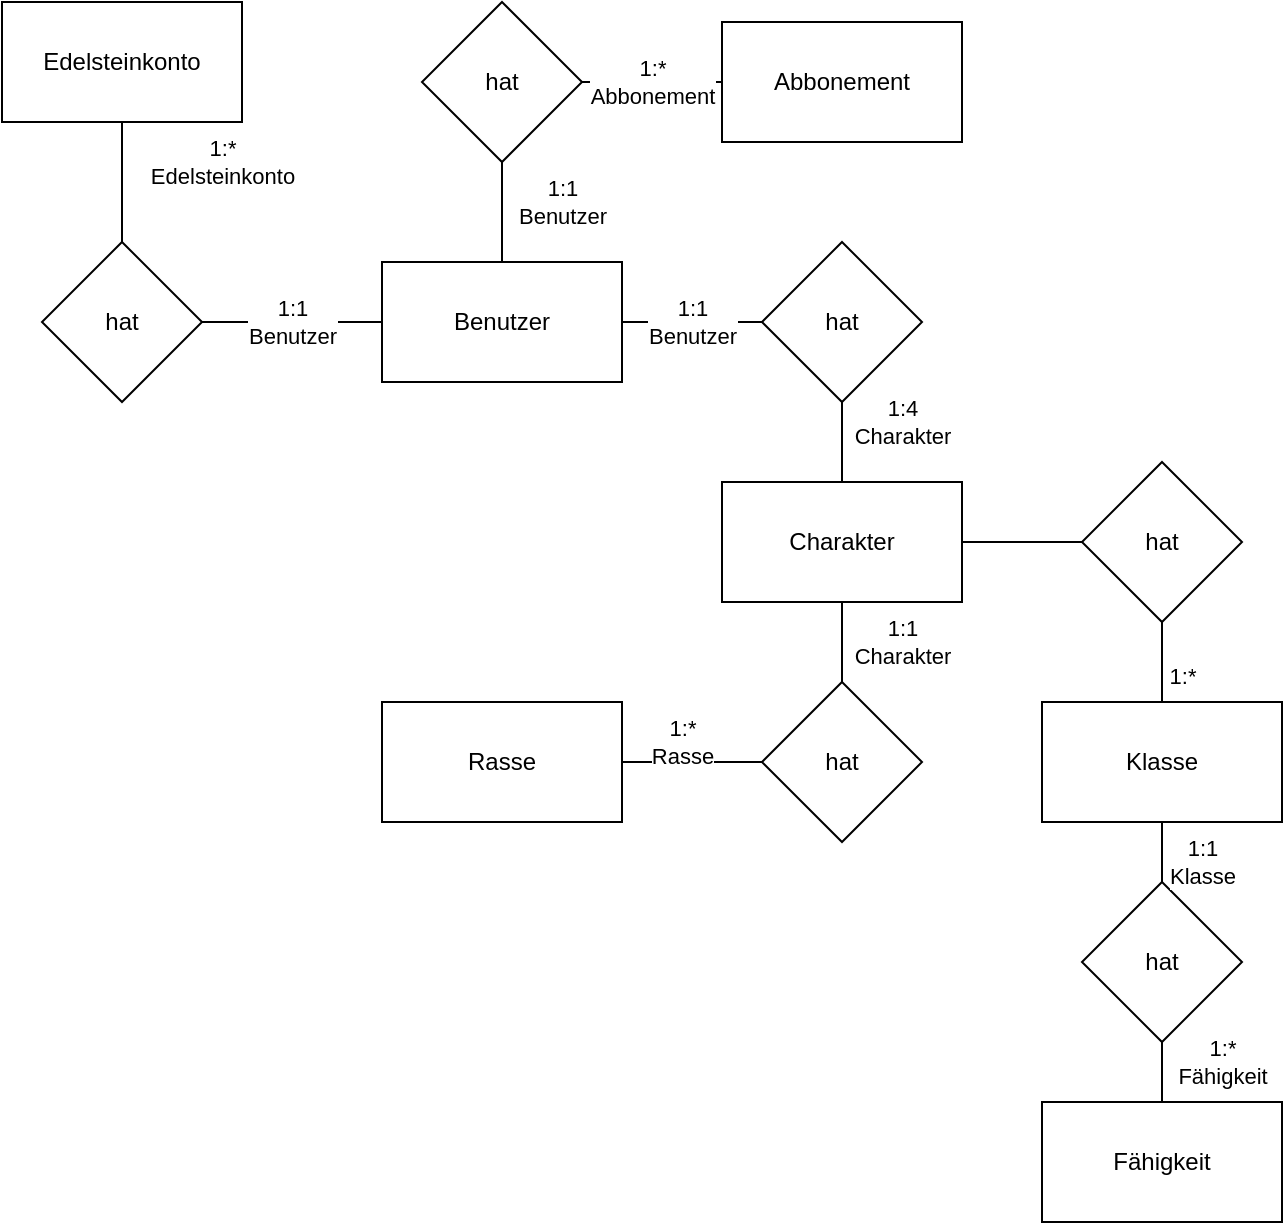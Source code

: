 <mxfile version="13.7.9" type="github">
  <diagram id="R2lEEEUBdFMjLlhIrx00" name="Page-1">
    <mxGraphModel dx="1021" dy="698" grid="1" gridSize="10" guides="1" tooltips="1" connect="1" arrows="1" fold="1" page="1" pageScale="1" pageWidth="3300" pageHeight="4681" math="0" shadow="0" extFonts="Permanent Marker^https://fonts.googleapis.com/css?family=Permanent+Marker">
      <root>
        <mxCell id="0" />
        <mxCell id="1" parent="0" />
        <mxCell id="gQS0ssksXqVUAEV0KZNm-1" value="Benutzer" style="rounded=0;whiteSpace=wrap;html=1;" vertex="1" parent="1">
          <mxGeometry x="230" y="170" width="120" height="60" as="geometry" />
        </mxCell>
        <mxCell id="gQS0ssksXqVUAEV0KZNm-2" value="hat" style="rhombus;whiteSpace=wrap;html=1;" vertex="1" parent="1">
          <mxGeometry x="420" y="160" width="80" height="80" as="geometry" />
        </mxCell>
        <mxCell id="gQS0ssksXqVUAEV0KZNm-3" value="1:1&lt;br&gt;Benutzer" style="endArrow=none;html=1;entryX=0;entryY=0.5;entryDx=0;entryDy=0;exitX=1;exitY=0.5;exitDx=0;exitDy=0;" edge="1" parent="1" source="gQS0ssksXqVUAEV0KZNm-1" target="gQS0ssksXqVUAEV0KZNm-2">
          <mxGeometry width="50" height="50" relative="1" as="geometry">
            <mxPoint x="360" y="200" as="sourcePoint" />
            <mxPoint x="450" y="210" as="targetPoint" />
            <Array as="points">
              <mxPoint x="380" y="200" />
            </Array>
          </mxGeometry>
        </mxCell>
        <mxCell id="gQS0ssksXqVUAEV0KZNm-4" value="Abbonement" style="rounded=0;whiteSpace=wrap;html=1;" vertex="1" parent="1">
          <mxGeometry x="400" y="50" width="120" height="60" as="geometry" />
        </mxCell>
        <mxCell id="gQS0ssksXqVUAEV0KZNm-7" value="1:*&lt;br&gt;Abbonement" style="endArrow=none;html=1;entryX=0;entryY=0.5;entryDx=0;entryDy=0;exitX=1;exitY=0.5;exitDx=0;exitDy=0;" edge="1" parent="1" source="gQS0ssksXqVUAEV0KZNm-25" target="gQS0ssksXqVUAEV0KZNm-4">
          <mxGeometry width="50" height="50" relative="1" as="geometry">
            <mxPoint x="400" y="250" as="sourcePoint" />
            <mxPoint x="450" y="200" as="targetPoint" />
          </mxGeometry>
        </mxCell>
        <mxCell id="gQS0ssksXqVUAEV0KZNm-9" value="Edelsteinkonto" style="rounded=0;whiteSpace=wrap;html=1;" vertex="1" parent="1">
          <mxGeometry x="40" y="40" width="120" height="60" as="geometry" />
        </mxCell>
        <mxCell id="gQS0ssksXqVUAEV0KZNm-11" value="1:*&lt;br&gt;Edelsteinkonto" style="endArrow=none;html=1;exitX=0.5;exitY=1;exitDx=0;exitDy=0;entryX=0.5;entryY=0;entryDx=0;entryDy=0;" edge="1" parent="1" source="gQS0ssksXqVUAEV0KZNm-9" target="gQS0ssksXqVUAEV0KZNm-26">
          <mxGeometry x="-0.333" y="50" width="50" height="50" relative="1" as="geometry">
            <mxPoint x="460" y="120" as="sourcePoint" />
            <mxPoint x="460" y="160" as="targetPoint" />
            <mxPoint as="offset" />
          </mxGeometry>
        </mxCell>
        <mxCell id="gQS0ssksXqVUAEV0KZNm-12" value="1:4&lt;br&gt;Charakter" style="endArrow=none;html=1;entryX=0.5;entryY=1;entryDx=0;entryDy=0;exitX=0.5;exitY=0;exitDx=0;exitDy=0;" edge="1" parent="1" source="gQS0ssksXqVUAEV0KZNm-13" target="gQS0ssksXqVUAEV0KZNm-2">
          <mxGeometry x="0.5" y="-30" width="50" height="50" relative="1" as="geometry">
            <mxPoint x="460" y="130" as="sourcePoint" />
            <mxPoint x="450" y="200" as="targetPoint" />
            <mxPoint as="offset" />
          </mxGeometry>
        </mxCell>
        <mxCell id="gQS0ssksXqVUAEV0KZNm-13" value="Charakter" style="rounded=0;whiteSpace=wrap;html=1;" vertex="1" parent="1">
          <mxGeometry x="400" y="280" width="120" height="60" as="geometry" />
        </mxCell>
        <mxCell id="gQS0ssksXqVUAEV0KZNm-14" value="Rasse" style="rounded=0;whiteSpace=wrap;html=1;" vertex="1" parent="1">
          <mxGeometry x="230" y="390" width="120" height="60" as="geometry" />
        </mxCell>
        <mxCell id="gQS0ssksXqVUAEV0KZNm-15" value="Fähigkeit" style="rounded=0;whiteSpace=wrap;html=1;" vertex="1" parent="1">
          <mxGeometry x="560" y="590" width="120" height="60" as="geometry" />
        </mxCell>
        <mxCell id="gQS0ssksXqVUAEV0KZNm-16" value="Klasse" style="rounded=0;whiteSpace=wrap;html=1;" vertex="1" parent="1">
          <mxGeometry x="560" y="390" width="120" height="60" as="geometry" />
        </mxCell>
        <mxCell id="gQS0ssksXqVUAEV0KZNm-17" value="1:*" style="endArrow=none;html=1;exitX=0.5;exitY=1;exitDx=0;exitDy=0;" edge="1" parent="1" source="gQS0ssksXqVUAEV0KZNm-24" target="gQS0ssksXqVUAEV0KZNm-16">
          <mxGeometry x="0.333" y="10" width="50" height="50" relative="1" as="geometry">
            <mxPoint x="370" y="370" as="sourcePoint" />
            <mxPoint x="420" y="320" as="targetPoint" />
            <mxPoint as="offset" />
          </mxGeometry>
        </mxCell>
        <mxCell id="gQS0ssksXqVUAEV0KZNm-18" value="1:*&lt;br&gt;Fähigkeit" style="endArrow=none;html=1;entryX=0.5;entryY=1;entryDx=0;entryDy=0;" edge="1" parent="1" source="gQS0ssksXqVUAEV0KZNm-15" target="gQS0ssksXqVUAEV0KZNm-20">
          <mxGeometry x="0.333" y="-30" width="50" height="50" relative="1" as="geometry">
            <mxPoint x="370" y="370" as="sourcePoint" />
            <mxPoint x="580" y="390" as="targetPoint" />
            <mxPoint as="offset" />
          </mxGeometry>
        </mxCell>
        <mxCell id="gQS0ssksXqVUAEV0KZNm-19" value="1:*&lt;br&gt;Rasse" style="endArrow=none;html=1;entryX=0;entryY=0.5;entryDx=0;entryDy=0;exitX=1;exitY=0.5;exitDx=0;exitDy=0;" edge="1" parent="1" source="gQS0ssksXqVUAEV0KZNm-14" target="gQS0ssksXqVUAEV0KZNm-22">
          <mxGeometry x="-0.143" y="10" width="50" height="50" relative="1" as="geometry">
            <mxPoint x="370" y="370" as="sourcePoint" />
            <mxPoint x="420" y="320" as="targetPoint" />
            <mxPoint as="offset" />
          </mxGeometry>
        </mxCell>
        <mxCell id="gQS0ssksXqVUAEV0KZNm-20" value="hat" style="rhombus;whiteSpace=wrap;html=1;" vertex="1" parent="1">
          <mxGeometry x="580" y="480" width="80" height="80" as="geometry" />
        </mxCell>
        <mxCell id="gQS0ssksXqVUAEV0KZNm-21" value="1:1&lt;br&gt;Klasse" style="endArrow=none;html=1;entryX=0.5;entryY=0;entryDx=0;entryDy=0;exitX=0.5;exitY=1;exitDx=0;exitDy=0;" edge="1" parent="1" source="gQS0ssksXqVUAEV0KZNm-16" target="gQS0ssksXqVUAEV0KZNm-20">
          <mxGeometry x="0.333" y="20" width="50" height="50" relative="1" as="geometry">
            <mxPoint x="370" y="450" as="sourcePoint" />
            <mxPoint x="616" y="386" as="targetPoint" />
            <Array as="points" />
            <mxPoint as="offset" />
          </mxGeometry>
        </mxCell>
        <mxCell id="gQS0ssksXqVUAEV0KZNm-22" value="hat" style="rhombus;whiteSpace=wrap;html=1;" vertex="1" parent="1">
          <mxGeometry x="420" y="380" width="80" height="80" as="geometry" />
        </mxCell>
        <mxCell id="gQS0ssksXqVUAEV0KZNm-23" value="1:1&lt;br&gt;Charakter" style="endArrow=none;html=1;entryX=0.5;entryY=0;entryDx=0;entryDy=0;exitX=0.5;exitY=1;exitDx=0;exitDy=0;" edge="1" parent="1" source="gQS0ssksXqVUAEV0KZNm-13" target="gQS0ssksXqVUAEV0KZNm-22">
          <mxGeometry y="30" width="50" height="50" relative="1" as="geometry">
            <mxPoint x="370" y="450" as="sourcePoint" />
            <mxPoint x="420" y="400" as="targetPoint" />
            <mxPoint as="offset" />
          </mxGeometry>
        </mxCell>
        <mxCell id="gQS0ssksXqVUAEV0KZNm-24" value="hat" style="rhombus;whiteSpace=wrap;html=1;" vertex="1" parent="1">
          <mxGeometry x="580" y="270" width="80" height="80" as="geometry" />
        </mxCell>
        <mxCell id="gQS0ssksXqVUAEV0KZNm-25" value="hat" style="rhombus;whiteSpace=wrap;html=1;" vertex="1" parent="1">
          <mxGeometry x="250" y="40" width="80" height="80" as="geometry" />
        </mxCell>
        <mxCell id="gQS0ssksXqVUAEV0KZNm-26" value="hat" style="rhombus;whiteSpace=wrap;html=1;" vertex="1" parent="1">
          <mxGeometry x="60" y="160" width="80" height="80" as="geometry" />
        </mxCell>
        <mxCell id="gQS0ssksXqVUAEV0KZNm-27" value="" style="endArrow=none;html=1;entryX=0;entryY=0.5;entryDx=0;entryDy=0;exitX=1;exitY=0.5;exitDx=0;exitDy=0;" edge="1" parent="1" source="gQS0ssksXqVUAEV0KZNm-13" target="gQS0ssksXqVUAEV0KZNm-24">
          <mxGeometry width="50" height="50" relative="1" as="geometry">
            <mxPoint x="310" y="150" as="sourcePoint" />
            <mxPoint x="360" y="100" as="targetPoint" />
          </mxGeometry>
        </mxCell>
        <mxCell id="gQS0ssksXqVUAEV0KZNm-28" value="1:1&lt;br&gt;Benutzer" style="endArrow=none;html=1;entryX=1;entryY=0.5;entryDx=0;entryDy=0;" edge="1" parent="1" source="gQS0ssksXqVUAEV0KZNm-1" target="gQS0ssksXqVUAEV0KZNm-26">
          <mxGeometry width="50" height="50" relative="1" as="geometry">
            <mxPoint x="310" y="150" as="sourcePoint" />
            <mxPoint x="360" y="100" as="targetPoint" />
          </mxGeometry>
        </mxCell>
        <mxCell id="gQS0ssksXqVUAEV0KZNm-29" value="1:1&lt;br&gt;Benutzer" style="endArrow=none;html=1;entryX=0.5;entryY=1;entryDx=0;entryDy=0;exitX=0.5;exitY=0;exitDx=0;exitDy=0;" edge="1" parent="1" source="gQS0ssksXqVUAEV0KZNm-1" target="gQS0ssksXqVUAEV0KZNm-25">
          <mxGeometry x="0.2" y="-30" width="50" height="50" relative="1" as="geometry">
            <mxPoint x="310" y="150" as="sourcePoint" />
            <mxPoint x="360" y="100" as="targetPoint" />
            <mxPoint as="offset" />
          </mxGeometry>
        </mxCell>
      </root>
    </mxGraphModel>
  </diagram>
</mxfile>
